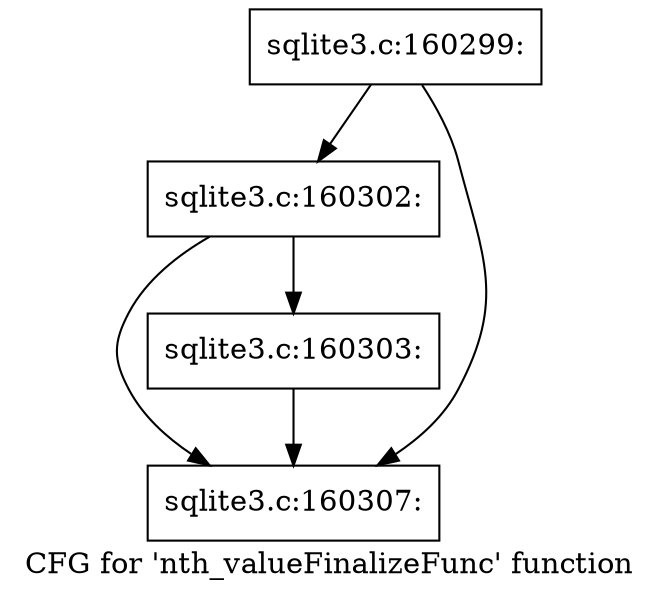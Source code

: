 digraph "CFG for 'nth_valueFinalizeFunc' function" {
	label="CFG for 'nth_valueFinalizeFunc' function";

	Node0x55c0fa704490 [shape=record,label="{sqlite3.c:160299:}"];
	Node0x55c0fa704490 -> Node0x55c0fa7048c0;
	Node0x55c0fa704490 -> Node0x55c0fa704870;
	Node0x55c0fa7048c0 [shape=record,label="{sqlite3.c:160302:}"];
	Node0x55c0fa7048c0 -> Node0x55c0fa704820;
	Node0x55c0fa7048c0 -> Node0x55c0fa704870;
	Node0x55c0fa704820 [shape=record,label="{sqlite3.c:160303:}"];
	Node0x55c0fa704820 -> Node0x55c0fa704870;
	Node0x55c0fa704870 [shape=record,label="{sqlite3.c:160307:}"];
}
